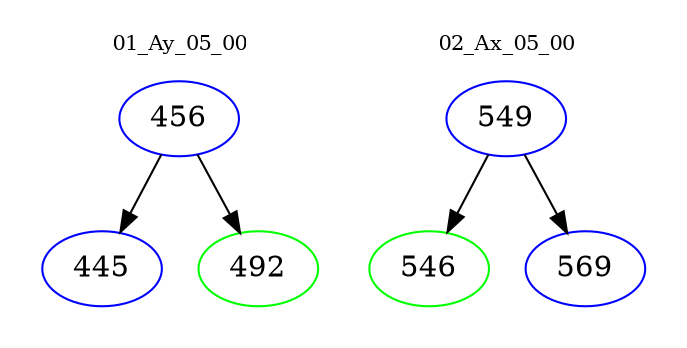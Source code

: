 digraph{
subgraph cluster_0 {
color = white
label = "01_Ay_05_00";
fontsize=10;
T0_456 [label="456", color="blue"]
T0_456 -> T0_445 [color="black"]
T0_445 [label="445", color="blue"]
T0_456 -> T0_492 [color="black"]
T0_492 [label="492", color="green"]
}
subgraph cluster_1 {
color = white
label = "02_Ax_05_00";
fontsize=10;
T1_549 [label="549", color="blue"]
T1_549 -> T1_546 [color="black"]
T1_546 [label="546", color="green"]
T1_549 -> T1_569 [color="black"]
T1_569 [label="569", color="blue"]
}
}
